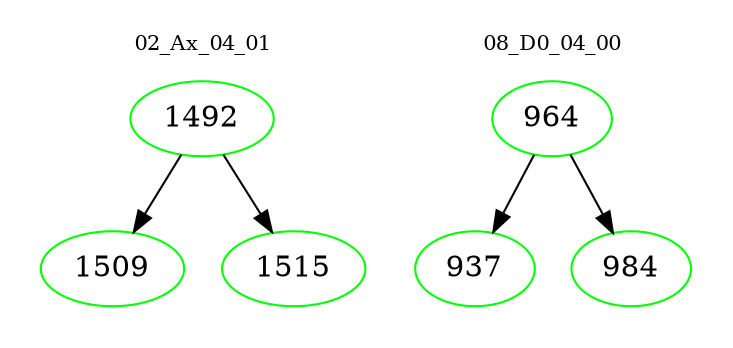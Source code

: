 digraph{
subgraph cluster_0 {
color = white
label = "02_Ax_04_01";
fontsize=10;
T0_1492 [label="1492", color="green"]
T0_1492 -> T0_1509 [color="black"]
T0_1509 [label="1509", color="green"]
T0_1492 -> T0_1515 [color="black"]
T0_1515 [label="1515", color="green"]
}
subgraph cluster_1 {
color = white
label = "08_D0_04_00";
fontsize=10;
T1_964 [label="964", color="green"]
T1_964 -> T1_937 [color="black"]
T1_937 [label="937", color="green"]
T1_964 -> T1_984 [color="black"]
T1_984 [label="984", color="green"]
}
}
